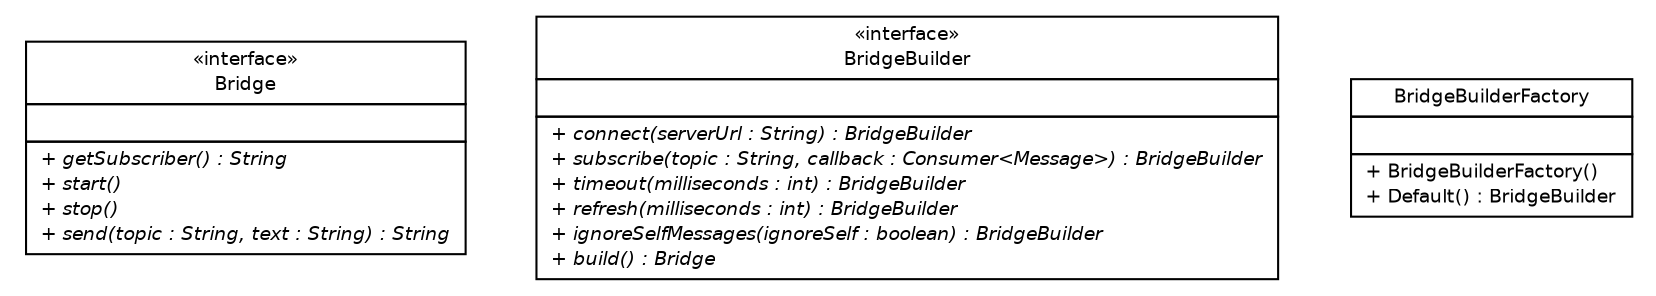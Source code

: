 #!/usr/local/bin/dot
#
# Class diagram 
# Generated by UMLGraph version R5_6-24-gf6e263 (http://www.umlgraph.org/)
#

digraph G {
	edge [fontname="Helvetica",fontsize=10,labelfontname="Helvetica",labelfontsize=10];
	node [fontname="Helvetica",fontsize=10,shape=plaintext];
	nodesep=0.25;
	ranksep=0.5;
	// cloud.robots.bridge.client.core.Bridge
	c0 [label=<<table title="cloud.robots.bridge.client.core.Bridge" border="0" cellborder="1" cellspacing="0" cellpadding="2" port="p" href="./Bridge.html">
		<tr><td><table border="0" cellspacing="0" cellpadding="1">
<tr><td align="center" balign="center"> &#171;interface&#187; </td></tr>
<tr><td align="center" balign="center"> Bridge </td></tr>
		</table></td></tr>
		<tr><td><table border="0" cellspacing="0" cellpadding="1">
<tr><td align="left" balign="left">  </td></tr>
		</table></td></tr>
		<tr><td><table border="0" cellspacing="0" cellpadding="1">
<tr><td align="left" balign="left"><font face="Helvetica-Oblique" point-size="9.0"> + getSubscriber() : String </font></td></tr>
<tr><td align="left" balign="left"><font face="Helvetica-Oblique" point-size="9.0"> + start() </font></td></tr>
<tr><td align="left" balign="left"><font face="Helvetica-Oblique" point-size="9.0"> + stop() </font></td></tr>
<tr><td align="left" balign="left"><font face="Helvetica-Oblique" point-size="9.0"> + send(topic : String, text : String) : String </font></td></tr>
		</table></td></tr>
		</table>>, URL="./Bridge.html", fontname="Helvetica", fontcolor="black", fontsize=9.0];
	// cloud.robots.bridge.client.core.BridgeBuilder
	c1 [label=<<table title="cloud.robots.bridge.client.core.BridgeBuilder" border="0" cellborder="1" cellspacing="0" cellpadding="2" port="p" href="./BridgeBuilder.html">
		<tr><td><table border="0" cellspacing="0" cellpadding="1">
<tr><td align="center" balign="center"> &#171;interface&#187; </td></tr>
<tr><td align="center" balign="center"> BridgeBuilder </td></tr>
		</table></td></tr>
		<tr><td><table border="0" cellspacing="0" cellpadding="1">
<tr><td align="left" balign="left">  </td></tr>
		</table></td></tr>
		<tr><td><table border="0" cellspacing="0" cellpadding="1">
<tr><td align="left" balign="left"><font face="Helvetica-Oblique" point-size="9.0"> + connect(serverUrl : String) : BridgeBuilder </font></td></tr>
<tr><td align="left" balign="left"><font face="Helvetica-Oblique" point-size="9.0"> + subscribe(topic : String, callback : Consumer&lt;Message&gt;) : BridgeBuilder </font></td></tr>
<tr><td align="left" balign="left"><font face="Helvetica-Oblique" point-size="9.0"> + timeout(milliseconds : int) : BridgeBuilder </font></td></tr>
<tr><td align="left" balign="left"><font face="Helvetica-Oblique" point-size="9.0"> + refresh(milliseconds : int) : BridgeBuilder </font></td></tr>
<tr><td align="left" balign="left"><font face="Helvetica-Oblique" point-size="9.0"> + ignoreSelfMessages(ignoreSelf : boolean) : BridgeBuilder </font></td></tr>
<tr><td align="left" balign="left"><font face="Helvetica-Oblique" point-size="9.0"> + build() : Bridge </font></td></tr>
		</table></td></tr>
		</table>>, URL="./BridgeBuilder.html", fontname="Helvetica", fontcolor="black", fontsize=9.0];
	// cloud.robots.bridge.client.core.BridgeBuilderFactory
	c2 [label=<<table title="cloud.robots.bridge.client.core.BridgeBuilderFactory" border="0" cellborder="1" cellspacing="0" cellpadding="2" port="p" href="./BridgeBuilderFactory.html">
		<tr><td><table border="0" cellspacing="0" cellpadding="1">
<tr><td align="center" balign="center"> BridgeBuilderFactory </td></tr>
		</table></td></tr>
		<tr><td><table border="0" cellspacing="0" cellpadding="1">
<tr><td align="left" balign="left">  </td></tr>
		</table></td></tr>
		<tr><td><table border="0" cellspacing="0" cellpadding="1">
<tr><td align="left" balign="left"> + BridgeBuilderFactory() </td></tr>
<tr><td align="left" balign="left"> + Default() : BridgeBuilder </td></tr>
		</table></td></tr>
		</table>>, URL="./BridgeBuilderFactory.html", fontname="Helvetica", fontcolor="black", fontsize=9.0];
}

